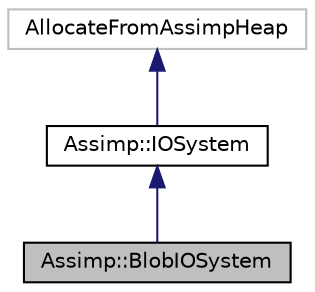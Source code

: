 digraph "Assimp::BlobIOSystem"
{
  edge [fontname="Helvetica",fontsize="10",labelfontname="Helvetica",labelfontsize="10"];
  node [fontname="Helvetica",fontsize="10",shape=record];
  Node1 [label="Assimp::BlobIOSystem",height=0.2,width=0.4,color="black", fillcolor="grey75", style="filled", fontcolor="black"];
  Node2 -> Node1 [dir="back",color="midnightblue",fontsize="10",style="solid"];
  Node2 [label="Assimp::IOSystem",height=0.2,width=0.4,color="black", fillcolor="white", style="filled",URL="$class_assimp_1_1_i_o_system.html",tooltip="CPP-API: Interface to the file system. "];
  Node3 -> Node2 [dir="back",color="midnightblue",fontsize="10",style="solid"];
  Node3 [label="AllocateFromAssimpHeap",height=0.2,width=0.4,color="grey75", fillcolor="white", style="filled"];
}
